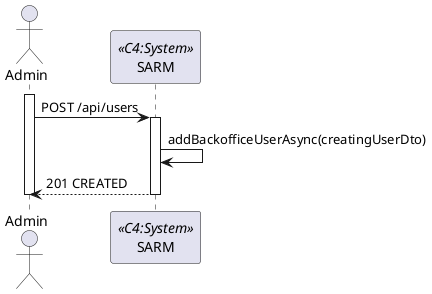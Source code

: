 @startuml process-view

actor "Admin" as Admin
participant SYS as "SARM" <<C4:System>>

activate Admin
Admin->SYS:POST /api/users
activate SYS

    SYS->SYS:addBackofficeUserAsync(creatingUserDto)

    Admin<--SYS:201 CREATED
deactivate SYS
deactivate Admin
@enduml